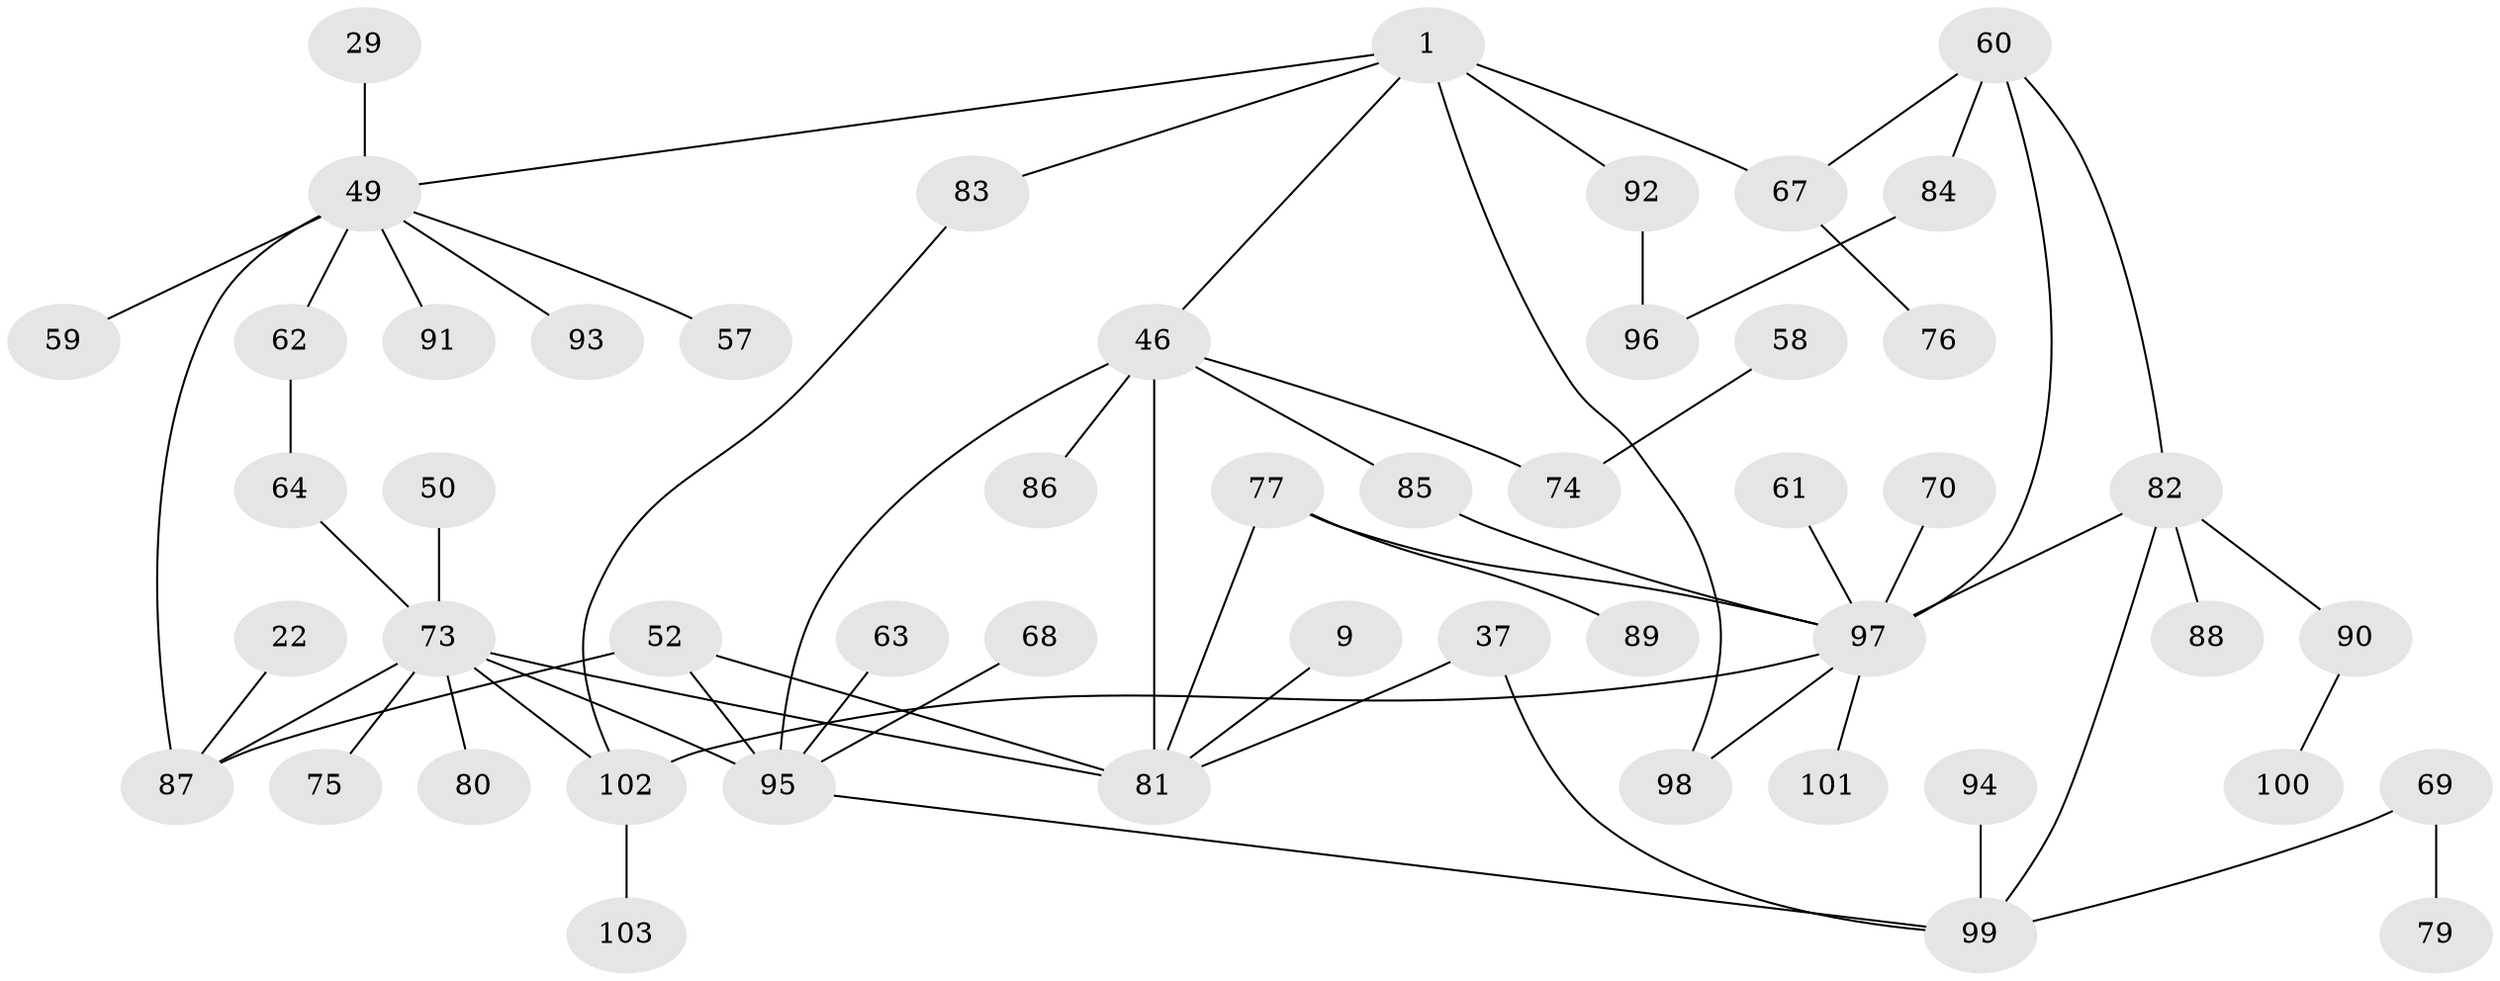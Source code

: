 // original degree distribution, {8: 0.009708737864077669, 6: 0.02912621359223301, 2: 0.27184466019417475, 5: 0.07766990291262135, 3: 0.21359223300970873, 1: 0.3106796116504854, 4: 0.08737864077669903}
// Generated by graph-tools (version 1.1) at 2025/41/03/09/25 04:41:20]
// undirected, 51 vertices, 64 edges
graph export_dot {
graph [start="1"]
  node [color=gray90,style=filled];
  1;
  9;
  22;
  29;
  37;
  46 [super="+42"];
  49 [super="+3+48"];
  50;
  52 [super="+27"];
  57;
  58;
  59;
  60 [super="+24+44"];
  61;
  62;
  63;
  64 [super="+30"];
  67 [super="+28"];
  68;
  69;
  70;
  73 [super="+35+51+20+55+56"];
  74 [super="+54"];
  75;
  76;
  77;
  79;
  80;
  81 [super="+17+40"];
  82 [super="+72+65"];
  83;
  84;
  85 [super="+11"];
  86;
  87 [super="+5+7+8+53+71"];
  88;
  89;
  90;
  91;
  92;
  93;
  94;
  95 [super="+38+78"];
  96;
  97 [super="+21+31"];
  98;
  99 [super="+34+66"];
  100;
  101;
  102 [super="+33+43"];
  103;
  1 -- 67 [weight=2];
  1 -- 83;
  1 -- 92;
  1 -- 49 [weight=2];
  1 -- 98;
  1 -- 46;
  9 -- 81;
  22 -- 87;
  29 -- 49;
  37 -- 81;
  37 -- 99;
  46 -- 86;
  46 -- 95 [weight=2];
  46 -- 81 [weight=2];
  46 -- 85;
  46 -- 74;
  49 -- 91;
  49 -- 62;
  49 -- 87 [weight=3];
  49 -- 57;
  49 -- 59;
  49 -- 93;
  50 -- 73;
  52 -- 81;
  52 -- 95;
  52 -- 87;
  58 -- 74;
  60 -- 67;
  60 -- 97;
  60 -- 84;
  60 -- 82;
  61 -- 97;
  62 -- 64 [weight=2];
  63 -- 95;
  64 -- 73;
  67 -- 76;
  68 -- 95;
  69 -- 79;
  69 -- 99;
  70 -- 97;
  73 -- 81 [weight=2];
  73 -- 102;
  73 -- 80;
  73 -- 95 [weight=3];
  73 -- 87 [weight=3];
  73 -- 75;
  77 -- 89;
  77 -- 81;
  77 -- 97;
  82 -- 97;
  82 -- 99;
  82 -- 88;
  82 -- 90;
  83 -- 102;
  84 -- 96;
  85 -- 97;
  90 -- 100;
  92 -- 96;
  94 -- 99;
  95 -- 99;
  97 -- 101;
  97 -- 98;
  97 -- 102;
  102 -- 103;
}
